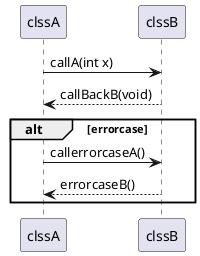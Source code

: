  @startuml
 participant "clssA" as A
 participant "clssB" as B

 A -> B:callA(int x)
 B --> A:callBackB(void)

alt errorcase
A -> B:callerrorcaseA()
B --> A:errorcaseB()
end alt

@enduml
